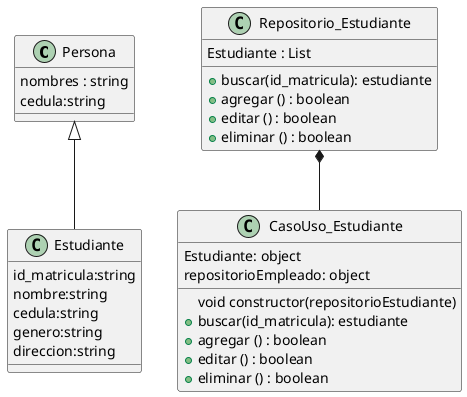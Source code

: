 @startuml

class Persona {
  nombres : string
  cedula:string
}

class Estudiante {
   id_matricula:string
   nombre:string
   cedula:string
   genero:string
   direccion:string
}

class Repositorio_Estudiante {
    Estudiante : List

    + buscar(id_matricula): estudiante
    + agregar () : boolean
    + editar () : boolean
    + eliminar () : boolean
}

class CasoUso_Estudiante{
    Estudiante: object
    repositorioEmpleado: object

    void constructor(repositorioEstudiante)
    + buscar(id_matricula): estudiante
    + agregar () : boolean
    + editar () : boolean
    + eliminar () : boolean


}

Persona <|-- Estudiante
Repositorio_Estudiante *-- CasoUso_Estudiante
@enduml
